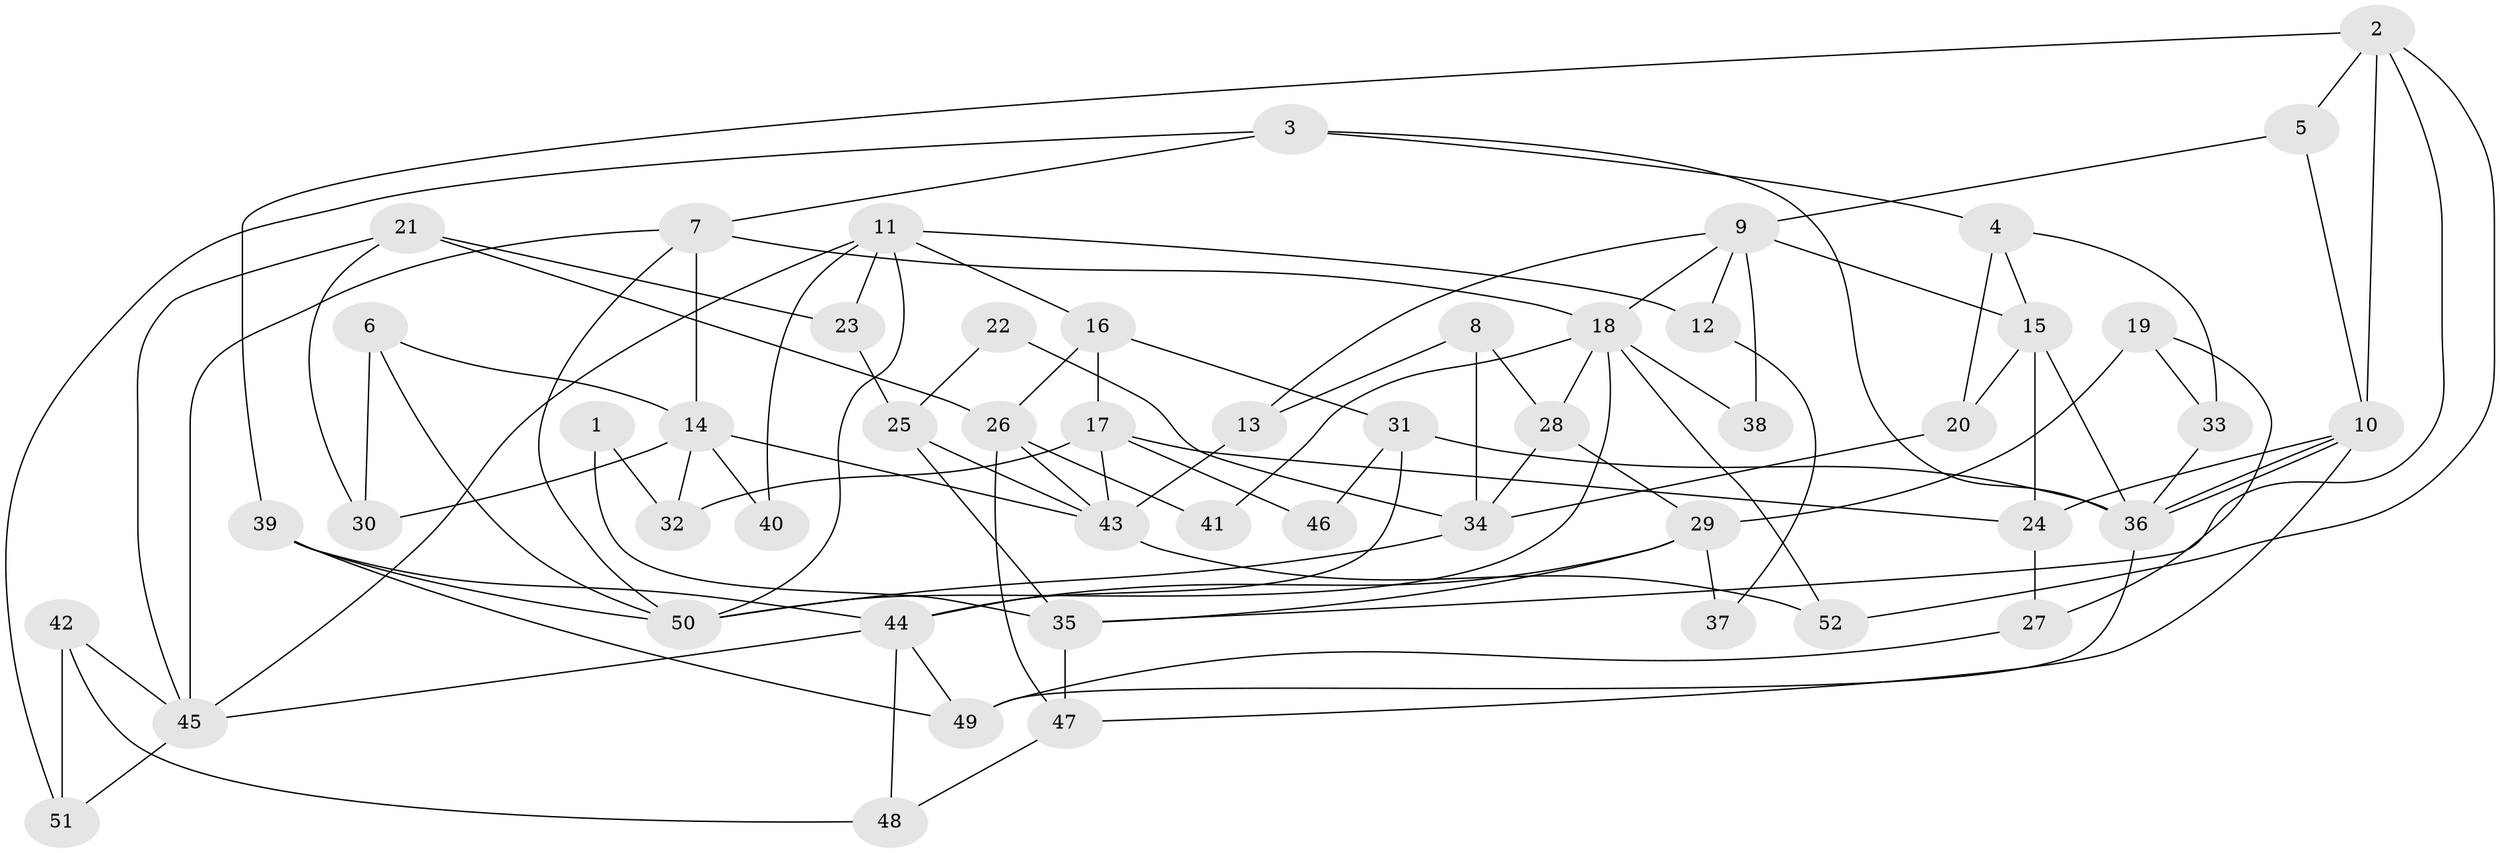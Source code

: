 // Generated by graph-tools (version 1.1) at 2025/15/03/09/25 04:15:04]
// undirected, 52 vertices, 104 edges
graph export_dot {
graph [start="1"]
  node [color=gray90,style=filled];
  1;
  2;
  3;
  4;
  5;
  6;
  7;
  8;
  9;
  10;
  11;
  12;
  13;
  14;
  15;
  16;
  17;
  18;
  19;
  20;
  21;
  22;
  23;
  24;
  25;
  26;
  27;
  28;
  29;
  30;
  31;
  32;
  33;
  34;
  35;
  36;
  37;
  38;
  39;
  40;
  41;
  42;
  43;
  44;
  45;
  46;
  47;
  48;
  49;
  50;
  51;
  52;
  1 -- 35;
  1 -- 32;
  2 -- 39;
  2 -- 10;
  2 -- 5;
  2 -- 35;
  2 -- 52;
  3 -- 7;
  3 -- 36;
  3 -- 4;
  3 -- 51;
  4 -- 15;
  4 -- 20;
  4 -- 33;
  5 -- 9;
  5 -- 10;
  6 -- 50;
  6 -- 14;
  6 -- 30;
  7 -- 50;
  7 -- 45;
  7 -- 14;
  7 -- 18;
  8 -- 28;
  8 -- 34;
  8 -- 13;
  9 -- 18;
  9 -- 13;
  9 -- 12;
  9 -- 15;
  9 -- 38;
  10 -- 36;
  10 -- 36;
  10 -- 24;
  10 -- 47;
  11 -- 45;
  11 -- 50;
  11 -- 12;
  11 -- 16;
  11 -- 23;
  11 -- 40;
  12 -- 37;
  13 -- 43;
  14 -- 43;
  14 -- 30;
  14 -- 32;
  14 -- 40;
  15 -- 24;
  15 -- 20;
  15 -- 36;
  16 -- 26;
  16 -- 17;
  16 -- 31;
  17 -- 43;
  17 -- 24;
  17 -- 32;
  17 -- 46;
  18 -- 28;
  18 -- 38;
  18 -- 41;
  18 -- 50;
  18 -- 52;
  19 -- 29;
  19 -- 33;
  19 -- 27;
  20 -- 34;
  21 -- 30;
  21 -- 26;
  21 -- 23;
  21 -- 45;
  22 -- 25;
  22 -- 34;
  23 -- 25;
  24 -- 27;
  25 -- 35;
  25 -- 43;
  26 -- 47;
  26 -- 43;
  26 -- 41;
  27 -- 49;
  28 -- 29;
  28 -- 34;
  29 -- 35;
  29 -- 44;
  29 -- 37;
  31 -- 36;
  31 -- 44;
  31 -- 46;
  33 -- 36;
  34 -- 50;
  35 -- 47;
  36 -- 49;
  39 -- 44;
  39 -- 49;
  39 -- 50;
  42 -- 45;
  42 -- 51;
  42 -- 48;
  43 -- 52;
  44 -- 49;
  44 -- 45;
  44 -- 48;
  45 -- 51;
  47 -- 48;
}
